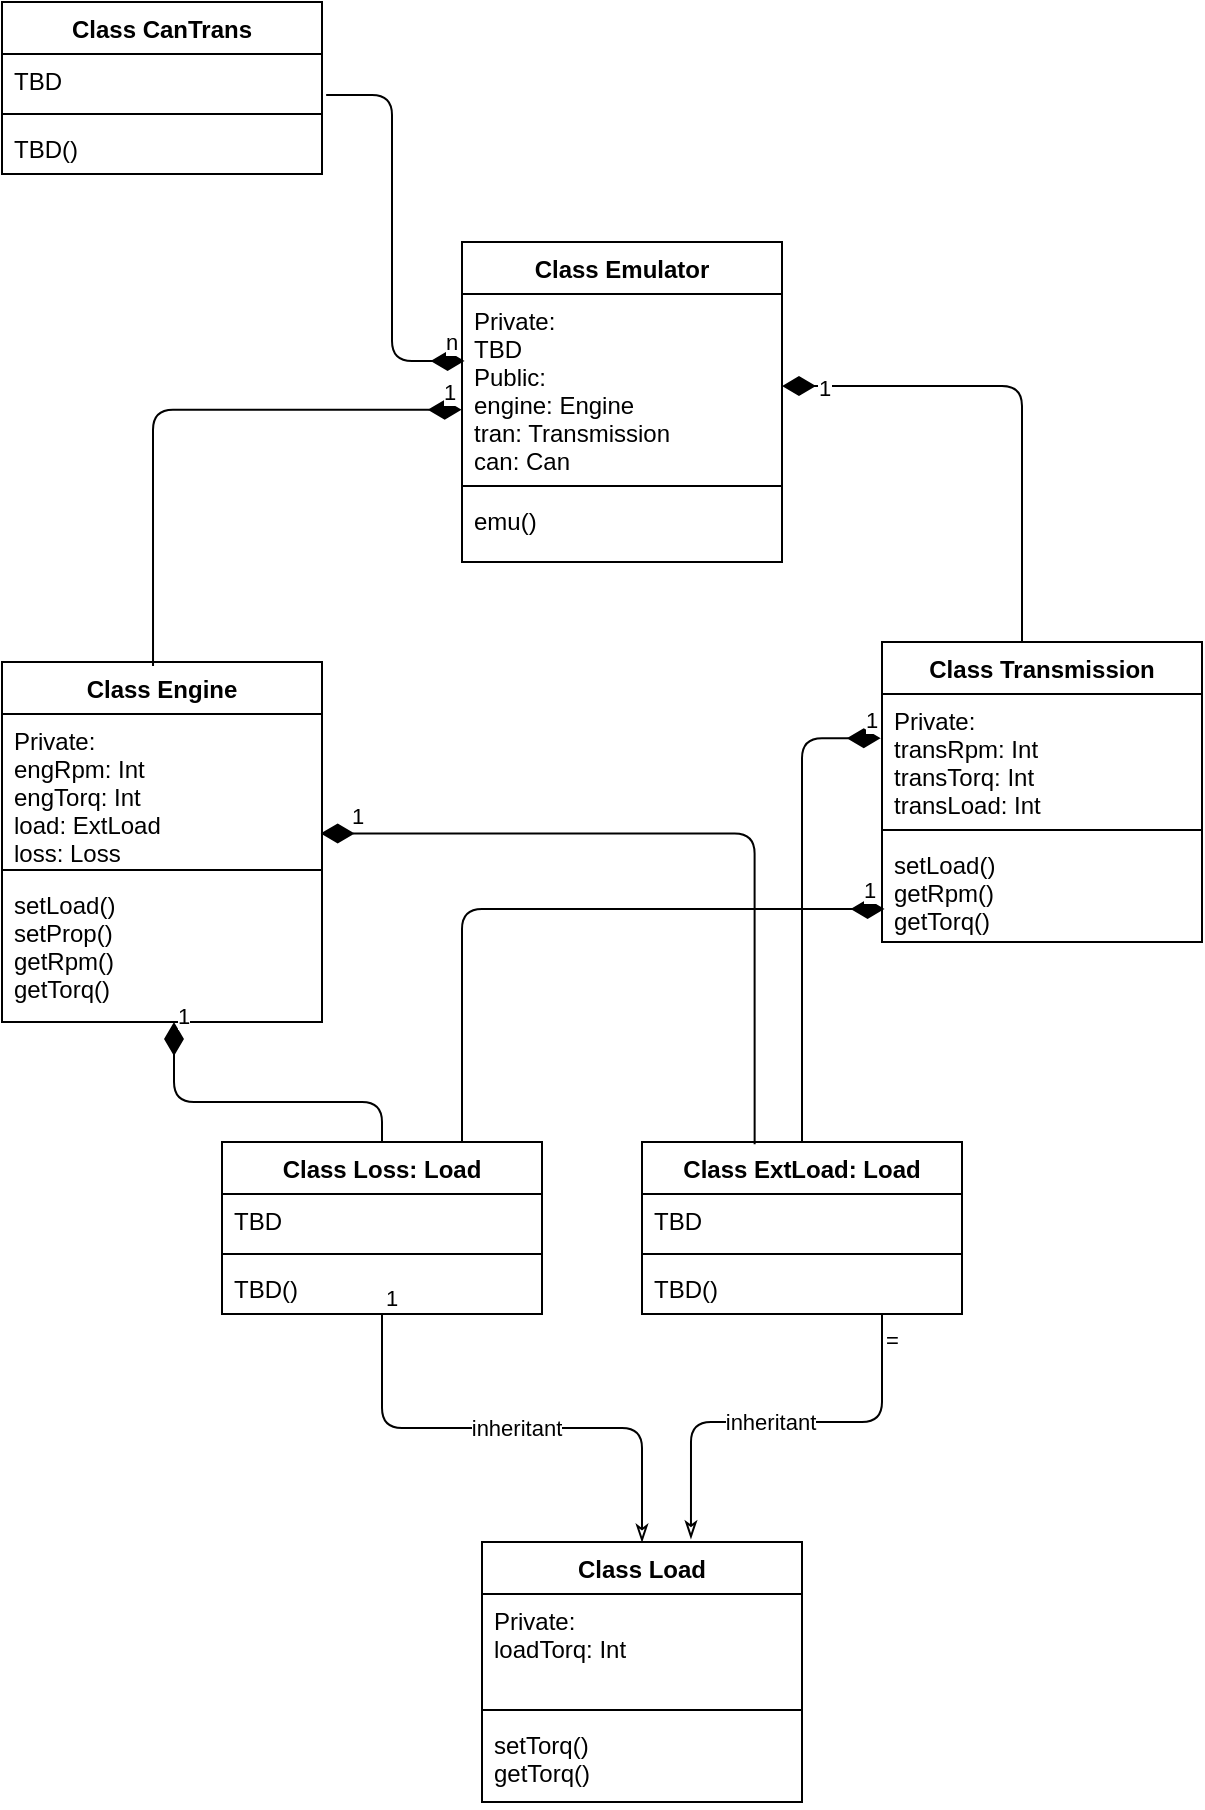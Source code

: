 <mxfile>
    <diagram id="GP0YNp44nlQtGhltSVO9" name="Page-1">
        <mxGraphModel dx="506" dy="555" grid="1" gridSize="10" guides="1" tooltips="1" connect="1" arrows="1" fold="1" page="1" pageScale="1" pageWidth="850" pageHeight="1100" math="0" shadow="0">
            <root>
                <mxCell id="0"/>
                <mxCell id="1" parent="0"/>
                <mxCell id="2" value="Class Emulator" style="swimlane;fontStyle=1;align=center;verticalAlign=top;childLayout=stackLayout;horizontal=1;startSize=26;horizontalStack=0;resizeParent=1;resizeParentMax=0;resizeLast=0;collapsible=1;marginBottom=0;" vertex="1" parent="1">
                    <mxGeometry x="310" y="340" width="160" height="160" as="geometry"/>
                </mxCell>
                <mxCell id="3" value="Private:&#10;TBD&#10;Public:&#10;engine: Engine&#10;tran: Transmission&#10;can: Can" style="text;strokeColor=none;fillColor=none;align=left;verticalAlign=top;spacingLeft=4;spacingRight=4;overflow=hidden;rotatable=0;points=[[0,0.5],[1,0.5]];portConstraint=eastwest;" vertex="1" parent="2">
                    <mxGeometry y="26" width="160" height="92" as="geometry"/>
                </mxCell>
                <mxCell id="4" value="" style="line;strokeWidth=1;fillColor=none;align=left;verticalAlign=middle;spacingTop=-1;spacingLeft=3;spacingRight=3;rotatable=0;labelPosition=right;points=[];portConstraint=eastwest;" vertex="1" parent="2">
                    <mxGeometry y="118" width="160" height="8" as="geometry"/>
                </mxCell>
                <mxCell id="5" value="emu()" style="text;strokeColor=none;fillColor=none;align=left;verticalAlign=top;spacingLeft=4;spacingRight=4;overflow=hidden;rotatable=0;points=[[0,0.5],[1,0.5]];portConstraint=eastwest;" vertex="1" parent="2">
                    <mxGeometry y="126" width="160" height="34" as="geometry"/>
                </mxCell>
                <mxCell id="6" value="Class Engine&#10;" style="swimlane;fontStyle=1;align=center;verticalAlign=top;childLayout=stackLayout;horizontal=1;startSize=26;horizontalStack=0;resizeParent=1;resizeParentMax=0;resizeLast=0;collapsible=1;marginBottom=0;" vertex="1" parent="1">
                    <mxGeometry x="80" y="550" width="160" height="180" as="geometry"/>
                </mxCell>
                <mxCell id="7" value="Private:&#10;engRpm: Int&#10;engTorq: Int&#10;load: ExtLoad&#10;loss: Loss" style="text;strokeColor=none;fillColor=none;align=left;verticalAlign=top;spacingLeft=4;spacingRight=4;overflow=hidden;rotatable=0;points=[[0,0.5],[1,0.5]];portConstraint=eastwest;" vertex="1" parent="6">
                    <mxGeometry y="26" width="160" height="74" as="geometry"/>
                </mxCell>
                <mxCell id="8" value="" style="line;strokeWidth=1;fillColor=none;align=left;verticalAlign=middle;spacingTop=-1;spacingLeft=3;spacingRight=3;rotatable=0;labelPosition=right;points=[];portConstraint=eastwest;" vertex="1" parent="6">
                    <mxGeometry y="100" width="160" height="8" as="geometry"/>
                </mxCell>
                <mxCell id="9" value="setLoad()&#10;setProp()&#10;getRpm()&#10;getTorq()&#10;" style="text;strokeColor=none;fillColor=none;align=left;verticalAlign=top;spacingLeft=4;spacingRight=4;overflow=hidden;rotatable=0;points=[[0,0.5],[1,0.5]];portConstraint=eastwest;" vertex="1" parent="6">
                    <mxGeometry y="108" width="160" height="72" as="geometry"/>
                </mxCell>
                <mxCell id="10" value="Class Transmission&#10;" style="swimlane;fontStyle=1;align=center;verticalAlign=top;childLayout=stackLayout;horizontal=1;startSize=26;horizontalStack=0;resizeParent=1;resizeParentMax=0;resizeLast=0;collapsible=1;marginBottom=0;" vertex="1" parent="1">
                    <mxGeometry x="520" y="540" width="160" height="150" as="geometry"/>
                </mxCell>
                <mxCell id="11" value="Private:&#10;transRpm: Int&#10;transTorq: Int&#10;transLoad: Int" style="text;strokeColor=none;fillColor=none;align=left;verticalAlign=top;spacingLeft=4;spacingRight=4;overflow=hidden;rotatable=0;points=[[0,0.5],[1,0.5]];portConstraint=eastwest;" vertex="1" parent="10">
                    <mxGeometry y="26" width="160" height="64" as="geometry"/>
                </mxCell>
                <mxCell id="12" value="" style="line;strokeWidth=1;fillColor=none;align=left;verticalAlign=middle;spacingTop=-1;spacingLeft=3;spacingRight=3;rotatable=0;labelPosition=right;points=[];portConstraint=eastwest;" vertex="1" parent="10">
                    <mxGeometry y="90" width="160" height="8" as="geometry"/>
                </mxCell>
                <mxCell id="13" value="setLoad()&#10;getRpm()&#10;getTorq()" style="text;strokeColor=none;fillColor=none;align=left;verticalAlign=top;spacingLeft=4;spacingRight=4;overflow=hidden;rotatable=0;points=[[0,0.5],[1,0.5]];portConstraint=eastwest;" vertex="1" parent="10">
                    <mxGeometry y="98" width="160" height="52" as="geometry"/>
                </mxCell>
                <mxCell id="26" value="Class CanTrans" style="swimlane;fontStyle=1;align=center;verticalAlign=top;childLayout=stackLayout;horizontal=1;startSize=26;horizontalStack=0;resizeParent=1;resizeParentMax=0;resizeLast=0;collapsible=1;marginBottom=0;" vertex="1" parent="1">
                    <mxGeometry x="80" y="220" width="160" height="86" as="geometry"/>
                </mxCell>
                <mxCell id="27" value="TBD" style="text;strokeColor=none;fillColor=none;align=left;verticalAlign=top;spacingLeft=4;spacingRight=4;overflow=hidden;rotatable=0;points=[[0,0.5],[1,0.5]];portConstraint=eastwest;" vertex="1" parent="26">
                    <mxGeometry y="26" width="160" height="26" as="geometry"/>
                </mxCell>
                <mxCell id="28" value="" style="line;strokeWidth=1;fillColor=none;align=left;verticalAlign=middle;spacingTop=-1;spacingLeft=3;spacingRight=3;rotatable=0;labelPosition=right;points=[];portConstraint=eastwest;" vertex="1" parent="26">
                    <mxGeometry y="52" width="160" height="8" as="geometry"/>
                </mxCell>
                <mxCell id="29" value="TBD()" style="text;strokeColor=none;fillColor=none;align=left;verticalAlign=top;spacingLeft=4;spacingRight=4;overflow=hidden;rotatable=0;points=[[0,0.5],[1,0.5]];portConstraint=eastwest;" vertex="1" parent="26">
                    <mxGeometry y="60" width="160" height="26" as="geometry"/>
                </mxCell>
                <mxCell id="18" value="1" style="endArrow=none;html=1;endSize=12;startArrow=diamondThin;startSize=14;startFill=1;edgeStyle=orthogonalEdgeStyle;align=left;verticalAlign=bottom;exitX=-0.001;exitY=0.629;exitDx=0;exitDy=0;entryX=0.472;entryY=0.011;entryDx=0;entryDy=0;exitPerimeter=0;entryPerimeter=0;endFill=0;" edge="1" parent="1" source="3" target="6">
                    <mxGeometry x="-0.925" relative="1" as="geometry">
                        <mxPoint x="230" y="540" as="sourcePoint"/>
                        <mxPoint x="390" y="540" as="targetPoint"/>
                        <mxPoint as="offset"/>
                    </mxGeometry>
                </mxCell>
                <mxCell id="30" value="n" style="endArrow=none;html=1;endSize=12;startArrow=diamondThin;startSize=14;startFill=1;edgeStyle=orthogonalEdgeStyle;align=left;verticalAlign=bottom;exitX=0.008;exitY=0.364;exitDx=0;exitDy=0;entryX=1.013;entryY=0.79;entryDx=0;entryDy=0;entryPerimeter=0;exitPerimeter=0;endFill=0;" edge="1" parent="1" source="3" target="27">
                    <mxGeometry x="-0.888" relative="1" as="geometry">
                        <mxPoint x="170" y="560" as="sourcePoint"/>
                        <mxPoint x="300" y="422" as="targetPoint"/>
                        <mxPoint as="offset"/>
                    </mxGeometry>
                </mxCell>
                <mxCell id="19" value="" style="endArrow=none;html=1;endSize=12;startArrow=diamondThin;startSize=14;startFill=1;edgeStyle=orthogonalEdgeStyle;align=left;verticalAlign=bottom;exitX=1;exitY=0.5;exitDx=0;exitDy=0;endFill=0;" edge="1" parent="1" source="3">
                    <mxGeometry x="-1" y="3" relative="1" as="geometry">
                        <mxPoint x="590" y="539.97" as="sourcePoint"/>
                        <mxPoint x="590" y="540" as="targetPoint"/>
                        <Array as="points">
                            <mxPoint x="590" y="412"/>
                            <mxPoint x="590" y="540"/>
                        </Array>
                    </mxGeometry>
                </mxCell>
                <mxCell id="25" value="1" style="edgeLabel;html=1;align=center;verticalAlign=middle;resizable=0;points=[];" vertex="1" connectable="0" parent="19">
                    <mxGeometry x="-0.907" y="-1" relative="1" as="geometry">
                        <mxPoint x="9" as="offset"/>
                    </mxGeometry>
                </mxCell>
                <mxCell id="31" value="Class Load" style="swimlane;fontStyle=1;align=center;verticalAlign=top;childLayout=stackLayout;horizontal=1;startSize=26;horizontalStack=0;resizeParent=1;resizeParentMax=0;resizeLast=0;collapsible=1;marginBottom=0;" vertex="1" parent="1">
                    <mxGeometry x="320" y="990" width="160" height="130" as="geometry"/>
                </mxCell>
                <mxCell id="32" value="Private:&#10;loadTorq: Int" style="text;strokeColor=none;fillColor=none;align=left;verticalAlign=top;spacingLeft=4;spacingRight=4;overflow=hidden;rotatable=0;points=[[0,0.5],[1,0.5]];portConstraint=eastwest;" vertex="1" parent="31">
                    <mxGeometry y="26" width="160" height="54" as="geometry"/>
                </mxCell>
                <mxCell id="33" value="" style="line;strokeWidth=1;fillColor=none;align=left;verticalAlign=middle;spacingTop=-1;spacingLeft=3;spacingRight=3;rotatable=0;labelPosition=right;points=[];portConstraint=eastwest;" vertex="1" parent="31">
                    <mxGeometry y="80" width="160" height="8" as="geometry"/>
                </mxCell>
                <mxCell id="34" value="setTorq()&#10;getTorq()" style="text;strokeColor=none;fillColor=none;align=left;verticalAlign=top;spacingLeft=4;spacingRight=4;overflow=hidden;rotatable=0;points=[[0,0.5],[1,0.5]];portConstraint=eastwest;" vertex="1" parent="31">
                    <mxGeometry y="88" width="160" height="42" as="geometry"/>
                </mxCell>
                <mxCell id="36" value="Class Loss: Load" style="swimlane;fontStyle=1;align=center;verticalAlign=top;childLayout=stackLayout;horizontal=1;startSize=26;horizontalStack=0;resizeParent=1;resizeParentMax=0;resizeLast=0;collapsible=1;marginBottom=0;" vertex="1" parent="1">
                    <mxGeometry x="190" y="790" width="160" height="86" as="geometry"/>
                </mxCell>
                <mxCell id="37" value="TBD" style="text;strokeColor=none;fillColor=none;align=left;verticalAlign=top;spacingLeft=4;spacingRight=4;overflow=hidden;rotatable=0;points=[[0,0.5],[1,0.5]];portConstraint=eastwest;" vertex="1" parent="36">
                    <mxGeometry y="26" width="160" height="26" as="geometry"/>
                </mxCell>
                <mxCell id="38" value="" style="line;strokeWidth=1;fillColor=none;align=left;verticalAlign=middle;spacingTop=-1;spacingLeft=3;spacingRight=3;rotatable=0;labelPosition=right;points=[];portConstraint=eastwest;" vertex="1" parent="36">
                    <mxGeometry y="52" width="160" height="8" as="geometry"/>
                </mxCell>
                <mxCell id="39" value="TBD()" style="text;strokeColor=none;fillColor=none;align=left;verticalAlign=top;spacingLeft=4;spacingRight=4;overflow=hidden;rotatable=0;points=[[0,0.5],[1,0.5]];portConstraint=eastwest;" vertex="1" parent="36">
                    <mxGeometry y="60" width="160" height="26" as="geometry"/>
                </mxCell>
                <mxCell id="40" value="" style="endArrow=classicThin;endFill=0;html=1;edgeStyle=orthogonalEdgeStyle;align=left;verticalAlign=top;" edge="1" parent="1" source="36" target="31">
                    <mxGeometry x="-1" relative="1" as="geometry">
                        <mxPoint x="130" y="862.66" as="sourcePoint"/>
                        <mxPoint x="290" y="862.66" as="targetPoint"/>
                    </mxGeometry>
                </mxCell>
                <mxCell id="41" value="1" style="edgeLabel;resizable=0;html=1;align=left;verticalAlign=bottom;" connectable="0" vertex="1" parent="40">
                    <mxGeometry x="-1" relative="1" as="geometry"/>
                </mxCell>
                <mxCell id="42" value="inheritant" style="edgeLabel;html=1;align=center;verticalAlign=middle;resizable=0;points=[];" vertex="1" connectable="0" parent="40">
                    <mxGeometry x="0.366" relative="1" as="geometry">
                        <mxPoint x="-43" as="offset"/>
                    </mxGeometry>
                </mxCell>
                <mxCell id="43" value="Class ExtLoad: Load" style="swimlane;fontStyle=1;align=center;verticalAlign=top;childLayout=stackLayout;horizontal=1;startSize=26;horizontalStack=0;resizeParent=1;resizeParentMax=0;resizeLast=0;collapsible=1;marginBottom=0;" vertex="1" parent="1">
                    <mxGeometry x="400" y="790" width="160" height="86" as="geometry"/>
                </mxCell>
                <mxCell id="44" value="TBD" style="text;strokeColor=none;fillColor=none;align=left;verticalAlign=top;spacingLeft=4;spacingRight=4;overflow=hidden;rotatable=0;points=[[0,0.5],[1,0.5]];portConstraint=eastwest;" vertex="1" parent="43">
                    <mxGeometry y="26" width="160" height="26" as="geometry"/>
                </mxCell>
                <mxCell id="45" value="" style="line;strokeWidth=1;fillColor=none;align=left;verticalAlign=middle;spacingTop=-1;spacingLeft=3;spacingRight=3;rotatable=0;labelPosition=right;points=[];portConstraint=eastwest;" vertex="1" parent="43">
                    <mxGeometry y="52" width="160" height="8" as="geometry"/>
                </mxCell>
                <mxCell id="46" value="TBD()" style="text;strokeColor=none;fillColor=none;align=left;verticalAlign=top;spacingLeft=4;spacingRight=4;overflow=hidden;rotatable=0;points=[[0,0.5],[1,0.5]];portConstraint=eastwest;" vertex="1" parent="43">
                    <mxGeometry y="60" width="160" height="26" as="geometry"/>
                </mxCell>
                <mxCell id="47" value="=" style="endArrow=classicThin;endFill=0;html=1;edgeStyle=orthogonalEdgeStyle;align=left;verticalAlign=top;entryX=0.653;entryY=-0.013;entryDx=0;entryDy=0;entryPerimeter=0;" edge="1" parent="1" source="43" target="31">
                    <mxGeometry x="-1" relative="1" as="geometry">
                        <mxPoint x="410" y="885.0" as="sourcePoint"/>
                        <mxPoint x="300" y="885.0" as="targetPoint"/>
                        <Array as="points">
                            <mxPoint x="520" y="930"/>
                            <mxPoint x="424" y="930"/>
                        </Array>
                        <mxPoint as="offset"/>
                    </mxGeometry>
                </mxCell>
                <mxCell id="49" value="inheritant" style="edgeLabel;html=1;align=center;verticalAlign=middle;resizable=0;points=[];" vertex="1" connectable="0" parent="47">
                    <mxGeometry x="0.366" relative="1" as="geometry">
                        <mxPoint x="32" as="offset"/>
                    </mxGeometry>
                </mxCell>
                <mxCell id="50" value="1" style="endArrow=none;html=1;endSize=12;startArrow=diamondThin;startSize=14;startFill=1;edgeStyle=orthogonalEdgeStyle;align=left;verticalAlign=bottom;entryX=0.5;entryY=0;entryDx=0;entryDy=0;endFill=0;" edge="1" parent="1" source="9" target="36">
                    <mxGeometry x="-0.925" relative="1" as="geometry">
                        <mxPoint x="319.84" y="433.868" as="sourcePoint"/>
                        <mxPoint x="165.52" y="561.98" as="targetPoint"/>
                        <mxPoint as="offset"/>
                        <Array as="points">
                            <mxPoint x="166" y="770"/>
                            <mxPoint x="270" y="770"/>
                        </Array>
                    </mxGeometry>
                </mxCell>
                <mxCell id="51" value="1" style="endArrow=none;html=1;endSize=12;startArrow=diamondThin;startSize=14;startFill=1;edgeStyle=orthogonalEdgeStyle;align=left;verticalAlign=bottom;exitX=0.996;exitY=0.807;exitDx=0;exitDy=0;entryX=0.352;entryY=0.013;entryDx=0;entryDy=0;exitPerimeter=0;entryPerimeter=0;endFill=0;" edge="1" parent="1" source="7" target="43">
                    <mxGeometry x="-0.925" relative="1" as="geometry">
                        <mxPoint x="329.84" y="443.868" as="sourcePoint"/>
                        <mxPoint x="175.52" y="571.98" as="targetPoint"/>
                        <mxPoint as="offset"/>
                    </mxGeometry>
                </mxCell>
                <mxCell id="52" value="1" style="endArrow=none;html=1;endSize=12;startArrow=diamondThin;startSize=14;startFill=1;edgeStyle=orthogonalEdgeStyle;align=left;verticalAlign=bottom;exitX=-0.004;exitY=0.345;exitDx=0;exitDy=0;entryX=0.5;entryY=0;entryDx=0;entryDy=0;exitPerimeter=0;endFill=0;" edge="1" parent="1" source="11" target="43">
                    <mxGeometry x="-0.925" relative="1" as="geometry">
                        <mxPoint x="339.84" y="453.868" as="sourcePoint"/>
                        <mxPoint x="185.52" y="581.98" as="targetPoint"/>
                        <mxPoint as="offset"/>
                    </mxGeometry>
                </mxCell>
                <mxCell id="53" value="1" style="endArrow=none;html=1;endSize=12;startArrow=diamondThin;startSize=14;startFill=1;edgeStyle=orthogonalEdgeStyle;align=left;verticalAlign=bottom;exitX=0.008;exitY=0.682;exitDx=0;exitDy=0;entryX=0.75;entryY=0;entryDx=0;entryDy=0;exitPerimeter=0;endFill=0;" edge="1" parent="1" source="13" target="36">
                    <mxGeometry x="-0.925" relative="1" as="geometry">
                        <mxPoint x="349.84" y="463.868" as="sourcePoint"/>
                        <mxPoint x="195.52" y="591.98" as="targetPoint"/>
                        <mxPoint as="offset"/>
                    </mxGeometry>
                </mxCell>
            </root>
        </mxGraphModel>
    </diagram>
</mxfile>